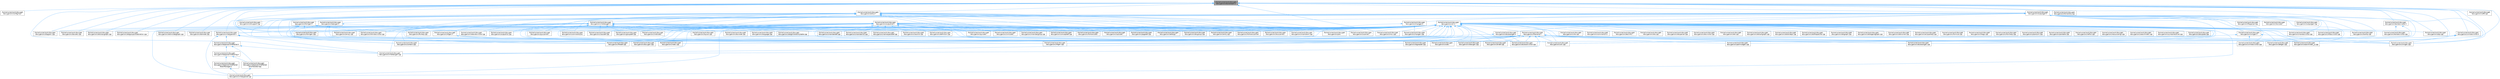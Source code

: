 digraph "/home/runner/work/doxygen/doxygen/src/textstream.h"
{
 // INTERACTIVE_SVG=YES
 // LATEX_PDF_SIZE
  bgcolor="transparent";
  edge [fontname=Helvetica,fontsize=10,labelfontname=Helvetica,labelfontsize=10];
  node [fontname=Helvetica,fontsize=10,shape=box,height=0.2,width=0.4];
  Node1 [label="/home/runner/work/doxygen\l/doxygen/src/textstream.h",height=0.2,width=0.4,color="gray40", fillcolor="grey60", style="filled", fontcolor="black",tooltip=" "];
  Node1 -> Node2 [dir="back",color="steelblue1",style="solid"];
  Node2 [label="/home/runner/work/doxygen\l/doxygen/src/configimpl.l",height=0.2,width=0.4,color="grey40", fillcolor="white", style="filled",URL="$d9/de3/configimpl_8l.html",tooltip=" "];
  Node1 -> Node3 [dir="back",color="steelblue1",style="solid"];
  Node3 [label="/home/runner/work/doxygen\l/doxygen/src/defgen.cpp",height=0.2,width=0.4,color="grey40", fillcolor="white", style="filled",URL="$d3/d17/defgen_8cpp.html",tooltip=" "];
  Node1 -> Node4 [dir="back",color="steelblue1",style="solid"];
  Node4 [label="/home/runner/work/doxygen\l/doxygen/src/diagram.cpp",height=0.2,width=0.4,color="grey40", fillcolor="white", style="filled",URL="$da/d0d/diagram_8cpp.html",tooltip=" "];
  Node1 -> Node5 [dir="back",color="steelblue1",style="solid"];
  Node5 [label="/home/runner/work/doxygen\l/doxygen/src/docsets.cpp",height=0.2,width=0.4,color="grey40", fillcolor="white", style="filled",URL="$d7/d8f/docsets_8cpp.html",tooltip=" "];
  Node1 -> Node6 [dir="back",color="steelblue1",style="solid"];
  Node6 [label="/home/runner/work/doxygen\l/doxygen/src/dotclassgraph.cpp",height=0.2,width=0.4,color="grey40", fillcolor="white", style="filled",URL="$d4/dcd/dotclassgraph_8cpp.html",tooltip=" "];
  Node1 -> Node7 [dir="back",color="steelblue1",style="solid"];
  Node7 [label="/home/runner/work/doxygen\l/doxygen/src/dotgroupcollaboration.cpp",height=0.2,width=0.4,color="grey40", fillcolor="white", style="filled",URL="$d1/d86/dotgroupcollaboration_8cpp.html",tooltip=" "];
  Node1 -> Node8 [dir="back",color="steelblue1",style="solid"];
  Node8 [label="/home/runner/work/doxygen\l/doxygen/src/dotincldepgraph.cpp",height=0.2,width=0.4,color="grey40", fillcolor="white", style="filled",URL="$da/d57/dotincldepgraph_8cpp.html",tooltip=" "];
  Node1 -> Node9 [dir="back",color="steelblue1",style="solid"];
  Node9 [label="/home/runner/work/doxygen\l/doxygen/src/dotnode.cpp",height=0.2,width=0.4,color="grey40", fillcolor="white", style="filled",URL="$df/d58/dotnode_8cpp.html",tooltip=" "];
  Node1 -> Node10 [dir="back",color="steelblue1",style="solid"];
  Node10 [label="/home/runner/work/doxygen\l/doxygen/src/emoji.cpp",height=0.2,width=0.4,color="grey40", fillcolor="white", style="filled",URL="$d2/d38/emoji_8cpp.html",tooltip=" "];
  Node1 -> Node11 [dir="back",color="steelblue1",style="solid"];
  Node11 [label="/home/runner/work/doxygen\l/doxygen/src/entry.h",height=0.2,width=0.4,color="grey40", fillcolor="white", style="filled",URL="$d1/dc6/entry_8h.html",tooltip=" "];
  Node11 -> Node12 [dir="back",color="steelblue1",style="solid"];
  Node12 [label="/home/runner/work/doxygen\l/doxygen/src/classdef.cpp",height=0.2,width=0.4,color="grey40", fillcolor="white", style="filled",URL="$de/d89/classdef_8cpp.html",tooltip=" "];
  Node11 -> Node13 [dir="back",color="steelblue1",style="solid"];
  Node13 [label="/home/runner/work/doxygen\l/doxygen/src/code.l",height=0.2,width=0.4,color="grey40", fillcolor="white", style="filled",URL="$da/d1f/code_8l.html",tooltip=" "];
  Node11 -> Node14 [dir="back",color="steelblue1",style="solid"];
  Node14 [label="/home/runner/work/doxygen\l/doxygen/src/commentscan.l",height=0.2,width=0.4,color="grey40", fillcolor="white", style="filled",URL="$d7/d5f/commentscan_8l.html",tooltip=" "];
  Node11 -> Node15 [dir="back",color="steelblue1",style="solid"];
  Node15 [label="/home/runner/work/doxygen\l/doxygen/src/defargs.l",height=0.2,width=0.4,color="grey40", fillcolor="white", style="filled",URL="$de/df3/defargs_8l.html",tooltip=" "];
  Node11 -> Node16 [dir="back",color="steelblue1",style="solid"];
  Node16 [label="/home/runner/work/doxygen\l/doxygen/src/docgroup.cpp",height=0.2,width=0.4,color="grey40", fillcolor="white", style="filled",URL="$d3/d36/docgroup_8cpp.html",tooltip=" "];
  Node11 -> Node17 [dir="back",color="steelblue1",style="solid"];
  Node17 [label="/home/runner/work/doxygen\l/doxygen/src/doxygen.cpp",height=0.2,width=0.4,color="grey40", fillcolor="white", style="filled",URL="$dc/d98/doxygen_8cpp.html",tooltip=" "];
  Node11 -> Node18 [dir="back",color="steelblue1",style="solid"];
  Node18 [label="/home/runner/work/doxygen\l/doxygen/src/entry.cpp",height=0.2,width=0.4,color="grey40", fillcolor="white", style="filled",URL="$d2/dd2/entry_8cpp.html",tooltip=" "];
  Node11 -> Node19 [dir="back",color="steelblue1",style="solid"];
  Node19 [label="/home/runner/work/doxygen\l/doxygen/src/filedef.cpp",height=0.2,width=0.4,color="grey40", fillcolor="white", style="filled",URL="$d6/ddc/filedef_8cpp.html",tooltip=" "];
  Node11 -> Node20 [dir="back",color="steelblue1",style="solid"];
  Node20 [label="/home/runner/work/doxygen\l/doxygen/src/fortranscanner.l",height=0.2,width=0.4,color="grey40", fillcolor="white", style="filled",URL="$dd/d00/fortranscanner_8l.html",tooltip=" "];
  Node11 -> Node21 [dir="back",color="steelblue1",style="solid"];
  Node21 [label="/home/runner/work/doxygen\l/doxygen/src/groupdef.cpp",height=0.2,width=0.4,color="grey40", fillcolor="white", style="filled",URL="$d6/d42/groupdef_8cpp.html",tooltip=" "];
  Node11 -> Node22 [dir="back",color="steelblue1",style="solid"];
  Node22 [label="/home/runner/work/doxygen\l/doxygen/src/lexscanner.l",height=0.2,width=0.4,color="grey40", fillcolor="white", style="filled",URL="$d4/d7d/lexscanner_8l.html",tooltip=" "];
  Node11 -> Node23 [dir="back",color="steelblue1",style="solid"];
  Node23 [label="/home/runner/work/doxygen\l/doxygen/src/markdown.cpp",height=0.2,width=0.4,color="grey40", fillcolor="white", style="filled",URL="$de/d04/markdown_8cpp.html",tooltip=" "];
  Node11 -> Node24 [dir="back",color="steelblue1",style="solid"];
  Node24 [label="/home/runner/work/doxygen\l/doxygen/src/membergroup.cpp",height=0.2,width=0.4,color="grey40", fillcolor="white", style="filled",URL="$d6/d18/membergroup_8cpp.html",tooltip=" "];
  Node11 -> Node25 [dir="back",color="steelblue1",style="solid"];
  Node25 [label="/home/runner/work/doxygen\l/doxygen/src/pre.l",height=0.2,width=0.4,color="grey40", fillcolor="white", style="filled",URL="$d0/da7/pre_8l.html",tooltip=" "];
  Node11 -> Node26 [dir="back",color="steelblue1",style="solid"];
  Node26 [label="/home/runner/work/doxygen\l/doxygen/src/pycode.l",height=0.2,width=0.4,color="grey40", fillcolor="white", style="filled",URL="$d3/ded/pycode_8l.html",tooltip=" "];
  Node11 -> Node27 [dir="back",color="steelblue1",style="solid"];
  Node27 [label="/home/runner/work/doxygen\l/doxygen/src/pyscanner.l",height=0.2,width=0.4,color="grey40", fillcolor="white", style="filled",URL="$de/d2b/pyscanner_8l.html",tooltip=" "];
  Node11 -> Node28 [dir="back",color="steelblue1",style="solid"];
  Node28 [label="/home/runner/work/doxygen\l/doxygen/src/scanner.l",height=0.2,width=0.4,color="grey40", fillcolor="white", style="filled",URL="$da/d11/scanner_8l.html",tooltip=" "];
  Node11 -> Node29 [dir="back",color="steelblue1",style="solid"];
  Node29 [label="/home/runner/work/doxygen\l/doxygen/src/sqlcode.l",height=0.2,width=0.4,color="grey40", fillcolor="white", style="filled",URL="$d2/dda/sqlcode_8l.html",tooltip=" "];
  Node11 -> Node30 [dir="back",color="steelblue1",style="solid"];
  Node30 [label="/home/runner/work/doxygen\l/doxygen/src/stlsupport.cpp",height=0.2,width=0.4,color="grey40", fillcolor="white", style="filled",URL="$d9/da1/stlsupport_8cpp.html",tooltip=" "];
  Node11 -> Node31 [dir="back",color="steelblue1",style="solid"];
  Node31 [label="/home/runner/work/doxygen\l/doxygen/src/tagreader.cpp",height=0.2,width=0.4,color="grey40", fillcolor="white", style="filled",URL="$d4/d7b/tagreader_8cpp.html",tooltip=" "];
  Node11 -> Node32 [dir="back",color="steelblue1",style="solid"];
  Node32 [label="/home/runner/work/doxygen\l/doxygen/src/util.cpp",height=0.2,width=0.4,color="grey40", fillcolor="white", style="filled",URL="$df/d2d/util_8cpp.html",tooltip=" "];
  Node11 -> Node33 [dir="back",color="steelblue1",style="solid"];
  Node33 [label="/home/runner/work/doxygen\l/doxygen/src/vhdlcode.l",height=0.2,width=0.4,color="grey40", fillcolor="white", style="filled",URL="$d5/d6a/vhdlcode_8l.html",tooltip=" "];
  Node11 -> Node34 [dir="back",color="steelblue1",style="solid"];
  Node34 [label="/home/runner/work/doxygen\l/doxygen/src/vhdldocgen.h",height=0.2,width=0.4,color="grey40", fillcolor="white", style="filled",URL="$dd/dec/vhdldocgen_8h.html",tooltip=" "];
  Node34 -> Node12 [dir="back",color="steelblue1",style="solid"];
  Node34 -> Node35 [dir="back",color="steelblue1",style="solid"];
  Node35 [label="/home/runner/work/doxygen\l/doxygen/src/classlist.cpp",height=0.2,width=0.4,color="grey40", fillcolor="white", style="filled",URL="$d6/d10/classlist_8cpp.html",tooltip=" "];
  Node34 -> Node36 [dir="back",color="steelblue1",style="solid"];
  Node36 [label="/home/runner/work/doxygen\l/doxygen/src/context.cpp",height=0.2,width=0.4,color="grey40", fillcolor="white", style="filled",URL="$db/d12/context_8cpp.html",tooltip=" "];
  Node34 -> Node37 [dir="back",color="steelblue1",style="solid"];
  Node37 [label="/home/runner/work/doxygen\l/doxygen/src/definition.cpp",height=0.2,width=0.4,color="grey40", fillcolor="white", style="filled",URL="$d3/dea/definition_8cpp.html",tooltip=" "];
  Node34 -> Node38 [dir="back",color="steelblue1",style="solid"];
  Node38 [label="/home/runner/work/doxygen\l/doxygen/src/docnode.cpp",height=0.2,width=0.4,color="grey40", fillcolor="white", style="filled",URL="$d0/d2b/docnode_8cpp.html",tooltip=" "];
  Node34 -> Node39 [dir="back",color="steelblue1",style="solid"];
  Node39 [label="/home/runner/work/doxygen\l/doxygen/src/dotgfxhierarchytable.cpp",height=0.2,width=0.4,color="grey40", fillcolor="white", style="filled",URL="$d4/d09/dotgfxhierarchytable_8cpp.html",tooltip=" "];
  Node34 -> Node17 [dir="back",color="steelblue1",style="solid"];
  Node34 -> Node19 [dir="back",color="steelblue1",style="solid"];
  Node34 -> Node21 [dir="back",color="steelblue1",style="solid"];
  Node34 -> Node40 [dir="back",color="steelblue1",style="solid"];
  Node40 [label="/home/runner/work/doxygen\l/doxygen/src/htmldocvisitor.cpp",height=0.2,width=0.4,color="grey40", fillcolor="white", style="filled",URL="$da/db0/htmldocvisitor_8cpp.html",tooltip=" "];
  Node34 -> Node41 [dir="back",color="steelblue1",style="solid"];
  Node41 [label="/home/runner/work/doxygen\l/doxygen/src/htmlgen.cpp",height=0.2,width=0.4,color="grey40", fillcolor="white", style="filled",URL="$d8/d6e/htmlgen_8cpp.html",tooltip=" "];
  Node34 -> Node42 [dir="back",color="steelblue1",style="solid"];
  Node42 [label="/home/runner/work/doxygen\l/doxygen/src/index.cpp",height=0.2,width=0.4,color="grey40", fillcolor="white", style="filled",URL="$db/d14/index_8cpp.html",tooltip="This file contains functions for the various index pages."];
  Node34 -> Node43 [dir="back",color="steelblue1",style="solid"];
  Node43 [label="/home/runner/work/doxygen\l/doxygen/src/language.cpp",height=0.2,width=0.4,color="grey40", fillcolor="white", style="filled",URL="$d2/d48/language_8cpp.html",tooltip=" "];
  Node34 -> Node44 [dir="back",color="steelblue1",style="solid"];
  Node44 [label="/home/runner/work/doxygen\l/doxygen/src/layout.cpp",height=0.2,width=0.4,color="grey40", fillcolor="white", style="filled",URL="$db/d16/layout_8cpp.html",tooltip=" "];
  Node34 -> Node45 [dir="back",color="steelblue1",style="solid"];
  Node45 [label="/home/runner/work/doxygen\l/doxygen/src/memberdef.cpp",height=0.2,width=0.4,color="grey40", fillcolor="white", style="filled",URL="$d0/d72/memberdef_8cpp.html",tooltip=" "];
  Node34 -> Node46 [dir="back",color="steelblue1",style="solid"];
  Node46 [label="/home/runner/work/doxygen\l/doxygen/src/memberlist.cpp",height=0.2,width=0.4,color="grey40", fillcolor="white", style="filled",URL="$d0/d14/memberlist_8cpp.html",tooltip=" "];
  Node34 -> Node47 [dir="back",color="steelblue1",style="solid"];
  Node47 [label="/home/runner/work/doxygen\l/doxygen/src/namespacedef.cpp",height=0.2,width=0.4,color="grey40", fillcolor="white", style="filled",URL="$d7/d1c/namespacedef_8cpp.html",tooltip=" "];
  Node34 -> Node48 [dir="back",color="steelblue1",style="solid"];
  Node48 [label="/home/runner/work/doxygen\l/doxygen/src/outputlist.cpp",height=0.2,width=0.4,color="grey40", fillcolor="white", style="filled",URL="$db/dd8/outputlist_8cpp.html",tooltip=" "];
  Node34 -> Node49 [dir="back",color="steelblue1",style="solid"];
  Node49 [label="/home/runner/work/doxygen\l/doxygen/src/rtfgen.cpp",height=0.2,width=0.4,color="grey40", fillcolor="white", style="filled",URL="$d0/d9c/rtfgen_8cpp.html",tooltip=" "];
  Node34 -> Node33 [dir="back",color="steelblue1",style="solid"];
  Node34 -> Node50 [dir="back",color="steelblue1",style="solid"];
  Node50 [label="/home/runner/work/doxygen\l/doxygen/src/vhdldocgen.cpp",height=0.2,width=0.4,color="grey40", fillcolor="white", style="filled",URL="$de/dea/vhdldocgen_8cpp.html",tooltip=" "];
  Node34 -> Node51 [dir="back",color="steelblue1",style="solid"];
  Node51 [label="/home/runner/work/doxygen\l/doxygen/src/vhdljjparser.cpp",height=0.2,width=0.4,color="grey40", fillcolor="white", style="filled",URL="$d1/d86/vhdljjparser_8cpp.html",tooltip=" "];
  Node34 -> Node52 [dir="back",color="steelblue1",style="solid"];
  Node52 [label="/home/runner/work/doxygen\l/doxygen/src/vhdljjparser.h",height=0.2,width=0.4,color="grey40", fillcolor="white", style="filled",URL="$d2/d55/vhdljjparser_8h.html",tooltip=" "];
  Node52 -> Node17 [dir="back",color="steelblue1",style="solid"];
  Node52 -> Node50 [dir="back",color="steelblue1",style="solid"];
  Node52 -> Node51 [dir="back",color="steelblue1",style="solid"];
  Node52 -> Node53 [dir="back",color="steelblue1",style="solid"];
  Node53 [label="/home/runner/work/doxygen\l/doxygen/vhdlparser/VhdlParser.h",height=0.2,width=0.4,color="grey40", fillcolor="white", style="filled",URL="$d5/df9/_vhdl_parser_8h.html",tooltip=" "];
  Node53 -> Node50 [dir="back",color="steelblue1",style="solid"];
  Node53 -> Node54 [dir="back",color="steelblue1",style="solid"];
  Node54 [label="/home/runner/work/doxygen\l/doxygen/vhdlparser/VhdlParser\lErrorHandler.hpp",height=0.2,width=0.4,color="grey40", fillcolor="white", style="filled",URL="$d2/dc3/_vhdl_parser_error_handler_8hpp.html",tooltip=" "];
  Node54 -> Node51 [dir="back",color="steelblue1",style="solid"];
  Node53 -> Node55 [dir="back",color="steelblue1",style="solid"];
  Node55 [label="/home/runner/work/doxygen\l/doxygen/vhdlparser/vhdlstring.h",height=0.2,width=0.4,color="grey40", fillcolor="white", style="filled",URL="$d9/d48/vhdlstring_8h.html",tooltip=" "];
  Node55 -> Node54 [dir="back",color="steelblue1",style="solid"];
  Node55 -> Node56 [dir="back",color="steelblue1",style="solid"];
  Node56 [label="/home/runner/work/doxygen\l/doxygen/vhdlparser/VhdlParser\lTokenManager.h",height=0.2,width=0.4,color="grey40", fillcolor="white", style="filled",URL="$d7/dad/_vhdl_parser_token_manager_8h.html",tooltip=" "];
  Node56 -> Node51 [dir="back",color="steelblue1",style="solid"];
  Node11 -> Node52 [dir="back",color="steelblue1",style="solid"];
  Node11 -> Node57 [dir="back",color="steelblue1",style="solid"];
  Node57 [label="/home/runner/work/doxygen\l/doxygen/src/xmlcode.l",height=0.2,width=0.4,color="grey40", fillcolor="white", style="filled",URL="$dc/dc1/xmlcode_8l.html",tooltip=" "];
  Node1 -> Node58 [dir="back",color="steelblue1",style="solid"];
  Node58 [label="/home/runner/work/doxygen\l/doxygen/src/htmlentity.cpp",height=0.2,width=0.4,color="grey40", fillcolor="white", style="filled",URL="$d2/db2/htmlentity_8cpp.html",tooltip=" "];
  Node1 -> Node41 [dir="back",color="steelblue1",style="solid"];
  Node1 -> Node59 [dir="back",color="steelblue1",style="solid"];
  Node59 [label="/home/runner/work/doxygen\l/doxygen/src/msc.cpp",height=0.2,width=0.4,color="grey40", fillcolor="white", style="filled",URL="$db/d33/msc_8cpp.html",tooltip=" "];
  Node1 -> Node60 [dir="back",color="steelblue1",style="solid"];
  Node60 [label="/home/runner/work/doxygen\l/doxygen/src/outputgen.h",height=0.2,width=0.4,color="grey40", fillcolor="white", style="filled",URL="$df/d06/outputgen_8h.html",tooltip=" "];
  Node60 -> Node3 [dir="back",color="steelblue1",style="solid"];
  Node60 -> Node61 [dir="back",color="steelblue1",style="solid"];
  Node61 [label="/home/runner/work/doxygen\l/doxygen/src/docbookgen.cpp",height=0.2,width=0.4,color="grey40", fillcolor="white", style="filled",URL="$d8/d29/docbookgen_8cpp.html",tooltip=" "];
  Node60 -> Node62 [dir="back",color="steelblue1",style="solid"];
  Node62 [label="/home/runner/work/doxygen\l/doxygen/src/docbookgen.h",height=0.2,width=0.4,color="grey40", fillcolor="white", style="filled",URL="$de/dea/docbookgen_8h.html",tooltip=" "];
  Node62 -> Node61 [dir="back",color="steelblue1",style="solid"];
  Node62 -> Node63 [dir="back",color="steelblue1",style="solid"];
  Node63 [label="/home/runner/work/doxygen\l/doxygen/src/docbookvisitor.cpp",height=0.2,width=0.4,color="grey40", fillcolor="white", style="filled",URL="$dc/d05/docbookvisitor_8cpp.html",tooltip=" "];
  Node62 -> Node17 [dir="back",color="steelblue1",style="solid"];
  Node60 -> Node63 [dir="back",color="steelblue1",style="solid"];
  Node60 -> Node64 [dir="back",color="steelblue1",style="solid"];
  Node64 [label="/home/runner/work/doxygen\l/doxygen/src/fileparser.cpp",height=0.2,width=0.4,color="grey40", fillcolor="white", style="filled",URL="$d9/d74/fileparser_8cpp.html",tooltip=" "];
  Node60 -> Node40 [dir="back",color="steelblue1",style="solid"];
  Node60 -> Node65 [dir="back",color="steelblue1",style="solid"];
  Node65 [label="/home/runner/work/doxygen\l/doxygen/src/htmlgen.h",height=0.2,width=0.4,color="grey40", fillcolor="white", style="filled",URL="$d8/d56/htmlgen_8h.html",tooltip=" "];
  Node65 -> Node36 [dir="back",color="steelblue1",style="solid"];
  Node65 -> Node17 [dir="back",color="steelblue1",style="solid"];
  Node65 -> Node66 [dir="back",color="steelblue1",style="solid"];
  Node66 [label="/home/runner/work/doxygen\l/doxygen/src/ftvhelp.cpp",height=0.2,width=0.4,color="grey40", fillcolor="white", style="filled",URL="$db/d41/ftvhelp_8cpp.html",tooltip=" "];
  Node65 -> Node40 [dir="back",color="steelblue1",style="solid"];
  Node65 -> Node41 [dir="back",color="steelblue1",style="solid"];
  Node65 -> Node42 [dir="back",color="steelblue1",style="solid"];
  Node60 -> Node67 [dir="back",color="steelblue1",style="solid"];
  Node67 [label="/home/runner/work/doxygen\l/doxygen/src/latexdocvisitor.cpp",height=0.2,width=0.4,color="grey40", fillcolor="white", style="filled",URL="$d1/d4e/latexdocvisitor_8cpp.html",tooltip=" "];
  Node60 -> Node68 [dir="back",color="steelblue1",style="solid"];
  Node68 [label="/home/runner/work/doxygen\l/doxygen/src/latexgen.h",height=0.2,width=0.4,color="grey40", fillcolor="white", style="filled",URL="$d6/d9c/latexgen_8h.html",tooltip=" "];
  Node68 -> Node36 [dir="back",color="steelblue1",style="solid"];
  Node68 -> Node17 [dir="back",color="steelblue1",style="solid"];
  Node68 -> Node67 [dir="back",color="steelblue1",style="solid"];
  Node68 -> Node69 [dir="back",color="steelblue1",style="solid"];
  Node69 [label="/home/runner/work/doxygen\l/doxygen/src/latexgen.cpp",height=0.2,width=0.4,color="grey40", fillcolor="white", style="filled",URL="$d4/d42/latexgen_8cpp.html",tooltip=" "];
  Node60 -> Node70 [dir="back",color="steelblue1",style="solid"];
  Node70 [label="/home/runner/work/doxygen\l/doxygen/src/lexcode.l",height=0.2,width=0.4,color="grey40", fillcolor="white", style="filled",URL="$d0/d7e/lexcode_8l.html",tooltip=" "];
  Node60 -> Node71 [dir="back",color="steelblue1",style="solid"];
  Node71 [label="/home/runner/work/doxygen\l/doxygen/src/mandocvisitor.cpp",height=0.2,width=0.4,color="grey40", fillcolor="white", style="filled",URL="$d8/dde/mandocvisitor_8cpp.html",tooltip=" "];
  Node60 -> Node72 [dir="back",color="steelblue1",style="solid"];
  Node72 [label="/home/runner/work/doxygen\l/doxygen/src/mangen.h",height=0.2,width=0.4,color="grey40", fillcolor="white", style="filled",URL="$da/dc0/mangen_8h.html",tooltip=" "];
  Node72 -> Node17 [dir="back",color="steelblue1",style="solid"];
  Node72 -> Node73 [dir="back",color="steelblue1",style="solid"];
  Node73 [label="/home/runner/work/doxygen\l/doxygen/src/mangen.cpp",height=0.2,width=0.4,color="grey40", fillcolor="white", style="filled",URL="$d7/de7/mangen_8cpp.html",tooltip=" "];
  Node60 -> Node74 [dir="back",color="steelblue1",style="solid"];
  Node74 [label="/home/runner/work/doxygen\l/doxygen/src/outputgen.cpp",height=0.2,width=0.4,color="grey40", fillcolor="white", style="filled",URL="$d0/d17/outputgen_8cpp.html",tooltip=" "];
  Node60 -> Node48 [dir="back",color="steelblue1",style="solid"];
  Node60 -> Node75 [dir="back",color="steelblue1",style="solid"];
  Node75 [label="/home/runner/work/doxygen\l/doxygen/src/outputlist.h",height=0.2,width=0.4,color="grey40", fillcolor="white", style="filled",URL="$d2/db9/outputlist_8h.html",tooltip=" "];
  Node75 -> Node12 [dir="back",color="steelblue1",style="solid"];
  Node75 -> Node35 [dir="back",color="steelblue1",style="solid"];
  Node75 -> Node13 [dir="back",color="steelblue1",style="solid"];
  Node75 -> Node76 [dir="back",color="steelblue1",style="solid"];
  Node76 [label="/home/runner/work/doxygen\l/doxygen/src/conceptdef.cpp",height=0.2,width=0.4,color="grey40", fillcolor="white", style="filled",URL="$d8/d0a/conceptdef_8cpp.html",tooltip=" "];
  Node75 -> Node37 [dir="back",color="steelblue1",style="solid"];
  Node75 -> Node77 [dir="back",color="steelblue1",style="solid"];
  Node77 [label="/home/runner/work/doxygen\l/doxygen/src/dirdef.cpp",height=0.2,width=0.4,color="grey40", fillcolor="white", style="filled",URL="$d8/d52/dirdef_8cpp.html",tooltip=" "];
  Node75 -> Node17 [dir="back",color="steelblue1",style="solid"];
  Node75 -> Node19 [dir="back",color="steelblue1",style="solid"];
  Node75 -> Node78 [dir="back",color="steelblue1",style="solid"];
  Node78 [label="/home/runner/work/doxygen\l/doxygen/src/fortrancode.l",height=0.2,width=0.4,color="grey40", fillcolor="white", style="filled",URL="$d9/d5b/fortrancode_8l.html",tooltip=" "];
  Node75 -> Node21 [dir="back",color="steelblue1",style="solid"];
  Node75 -> Node42 [dir="back",color="steelblue1",style="solid"];
  Node75 -> Node45 [dir="back",color="steelblue1",style="solid"];
  Node75 -> Node24 [dir="back",color="steelblue1",style="solid"];
  Node75 -> Node46 [dir="back",color="steelblue1",style="solid"];
  Node75 -> Node47 [dir="back",color="steelblue1",style="solid"];
  Node75 -> Node48 [dir="back",color="steelblue1",style="solid"];
  Node75 -> Node79 [dir="back",color="steelblue1",style="solid"];
  Node79 [label="/home/runner/work/doxygen\l/doxygen/src/pagedef.cpp",height=0.2,width=0.4,color="grey40", fillcolor="white", style="filled",URL="$d9/db4/pagedef_8cpp.html",tooltip=" "];
  Node75 -> Node26 [dir="back",color="steelblue1",style="solid"];
  Node75 -> Node29 [dir="back",color="steelblue1",style="solid"];
  Node75 -> Node32 [dir="back",color="steelblue1",style="solid"];
  Node75 -> Node33 [dir="back",color="steelblue1",style="solid"];
  Node75 -> Node50 [dir="back",color="steelblue1",style="solid"];
  Node75 -> Node51 [dir="back",color="steelblue1",style="solid"];
  Node75 -> Node57 [dir="back",color="steelblue1",style="solid"];
  Node60 -> Node80 [dir="back",color="steelblue1",style="solid"];
  Node80 [label="/home/runner/work/doxygen\l/doxygen/src/rtfdocvisitor.cpp",height=0.2,width=0.4,color="grey40", fillcolor="white", style="filled",URL="$de/d9a/rtfdocvisitor_8cpp.html",tooltip=" "];
  Node60 -> Node81 [dir="back",color="steelblue1",style="solid"];
  Node81 [label="/home/runner/work/doxygen\l/doxygen/src/rtfgen.h",height=0.2,width=0.4,color="grey40", fillcolor="white", style="filled",URL="$d4/daa/rtfgen_8h.html",tooltip=" "];
  Node81 -> Node17 [dir="back",color="steelblue1",style="solid"];
  Node81 -> Node49 [dir="back",color="steelblue1",style="solid"];
  Node60 -> Node82 [dir="back",color="steelblue1",style="solid"];
  Node82 [label="/home/runner/work/doxygen\l/doxygen/src/tooltip.cpp",height=0.2,width=0.4,color="grey40", fillcolor="white", style="filled",URL="$d7/d56/tooltip_8cpp.html",tooltip=" "];
  Node60 -> Node83 [dir="back",color="steelblue1",style="solid"];
  Node83 [label="/home/runner/work/doxygen\l/doxygen/src/util.h",height=0.2,width=0.4,color="grey40", fillcolor="white", style="filled",URL="$d8/d3c/util_8h.html",tooltip="A bunch of utility functions."];
  Node83 -> Node84 [dir="back",color="steelblue1",style="solid"];
  Node84 [label="/home/runner/work/doxygen\l/doxygen/src/cite.cpp",height=0.2,width=0.4,color="grey40", fillcolor="white", style="filled",URL="$d5/d0b/cite_8cpp.html",tooltip=" "];
  Node83 -> Node12 [dir="back",color="steelblue1",style="solid"];
  Node83 -> Node35 [dir="back",color="steelblue1",style="solid"];
  Node83 -> Node13 [dir="back",color="steelblue1",style="solid"];
  Node83 -> Node85 [dir="back",color="steelblue1",style="solid"];
  Node85 [label="/home/runner/work/doxygen\l/doxygen/src/commentcnv.l",height=0.2,width=0.4,color="grey40", fillcolor="white", style="filled",URL="$d0/d47/commentcnv_8l.html",tooltip=" "];
  Node83 -> Node14 [dir="back",color="steelblue1",style="solid"];
  Node83 -> Node76 [dir="back",color="steelblue1",style="solid"];
  Node83 -> Node36 [dir="back",color="steelblue1",style="solid"];
  Node83 -> Node86 [dir="back",color="steelblue1",style="solid"];
  Node86 [label="/home/runner/work/doxygen\l/doxygen/src/declinfo.l",height=0.2,width=0.4,color="grey40", fillcolor="white", style="filled",URL="$d8/d0f/declinfo_8l.html",tooltip=" "];
  Node83 -> Node15 [dir="back",color="steelblue1",style="solid"];
  Node83 -> Node3 [dir="back",color="steelblue1",style="solid"];
  Node83 -> Node37 [dir="back",color="steelblue1",style="solid"];
  Node83 -> Node87 [dir="back",color="steelblue1",style="solid"];
  Node87 [label="/home/runner/work/doxygen\l/doxygen/src/dia.cpp",height=0.2,width=0.4,color="grey40", fillcolor="white", style="filled",URL="$d1/df5/dia_8cpp.html",tooltip=" "];
  Node83 -> Node4 [dir="back",color="steelblue1",style="solid"];
  Node83 -> Node77 [dir="back",color="steelblue1",style="solid"];
  Node83 -> Node61 [dir="back",color="steelblue1",style="solid"];
  Node83 -> Node63 [dir="back",color="steelblue1",style="solid"];
  Node83 -> Node16 [dir="back",color="steelblue1",style="solid"];
  Node83 -> Node38 [dir="back",color="steelblue1",style="solid"];
  Node83 -> Node88 [dir="back",color="steelblue1",style="solid"];
  Node88 [label="/home/runner/work/doxygen\l/doxygen/src/docparser.cpp",height=0.2,width=0.4,color="grey40", fillcolor="white", style="filled",URL="$da/d17/docparser_8cpp.html",tooltip=" "];
  Node83 -> Node5 [dir="back",color="steelblue1",style="solid"];
  Node83 -> Node89 [dir="back",color="steelblue1",style="solid"];
  Node89 [label="/home/runner/work/doxygen\l/doxygen/src/docvisitor.cpp",height=0.2,width=0.4,color="grey40", fillcolor="white", style="filled",URL="$da/d39/docvisitor_8cpp.html",tooltip=" "];
  Node83 -> Node90 [dir="back",color="steelblue1",style="solid"];
  Node90 [label="/home/runner/work/doxygen\l/doxygen/src/dot.cpp",height=0.2,width=0.4,color="grey40", fillcolor="white", style="filled",URL="$de/daa/dot_8cpp.html",tooltip=" "];
  Node83 -> Node91 [dir="back",color="steelblue1",style="solid"];
  Node91 [label="/home/runner/work/doxygen\l/doxygen/src/dotcallgraph.cpp",height=0.2,width=0.4,color="grey40", fillcolor="white", style="filled",URL="$d4/dd5/dotcallgraph_8cpp.html",tooltip=" "];
  Node83 -> Node6 [dir="back",color="steelblue1",style="solid"];
  Node83 -> Node92 [dir="back",color="steelblue1",style="solid"];
  Node92 [label="/home/runner/work/doxygen\l/doxygen/src/dotdirdeps.cpp",height=0.2,width=0.4,color="grey40", fillcolor="white", style="filled",URL="$da/d45/dotdirdeps_8cpp.html",tooltip=" "];
  Node83 -> Node93 [dir="back",color="steelblue1",style="solid"];
  Node93 [label="/home/runner/work/doxygen\l/doxygen/src/dotfilepatcher.cpp",height=0.2,width=0.4,color="grey40", fillcolor="white", style="filled",URL="$d9/d92/dotfilepatcher_8cpp.html",tooltip=" "];
  Node83 -> Node39 [dir="back",color="steelblue1",style="solid"];
  Node83 -> Node94 [dir="back",color="steelblue1",style="solid"];
  Node94 [label="/home/runner/work/doxygen\l/doxygen/src/dotgraph.cpp",height=0.2,width=0.4,color="grey40", fillcolor="white", style="filled",URL="$de/d45/dotgraph_8cpp.html",tooltip=" "];
  Node83 -> Node7 [dir="back",color="steelblue1",style="solid"];
  Node83 -> Node8 [dir="back",color="steelblue1",style="solid"];
  Node83 -> Node95 [dir="back",color="steelblue1",style="solid"];
  Node95 [label="/home/runner/work/doxygen\l/doxygen/src/dotlegendgraph.cpp",height=0.2,width=0.4,color="grey40", fillcolor="white", style="filled",URL="$d4/d33/dotlegendgraph_8cpp.html",tooltip=" "];
  Node83 -> Node9 [dir="back",color="steelblue1",style="solid"];
  Node83 -> Node96 [dir="back",color="steelblue1",style="solid"];
  Node96 [label="/home/runner/work/doxygen\l/doxygen/src/dotrunner.cpp",height=0.2,width=0.4,color="grey40", fillcolor="white", style="filled",URL="$d1/dfe/dotrunner_8cpp.html",tooltip=" "];
  Node83 -> Node17 [dir="back",color="steelblue1",style="solid"];
  Node83 -> Node97 [dir="back",color="steelblue1",style="solid"];
  Node97 [label="/home/runner/work/doxygen\l/doxygen/src/eclipsehelp.cpp",height=0.2,width=0.4,color="grey40", fillcolor="white", style="filled",URL="$d8/d56/eclipsehelp_8cpp.html",tooltip=" "];
  Node83 -> Node10 [dir="back",color="steelblue1",style="solid"];
  Node83 -> Node18 [dir="back",color="steelblue1",style="solid"];
  Node83 -> Node19 [dir="back",color="steelblue1",style="solid"];
  Node83 -> Node98 [dir="back",color="steelblue1",style="solid"];
  Node98 [label="/home/runner/work/doxygen\l/doxygen/src/filename.h",height=0.2,width=0.4,color="grey40", fillcolor="white", style="filled",URL="$dc/dd6/filename_8h.html",tooltip=" "];
  Node98 -> Node13 [dir="back",color="steelblue1",style="solid"];
  Node98 -> Node36 [dir="back",color="steelblue1",style="solid"];
  Node98 -> Node3 [dir="back",color="steelblue1",style="solid"];
  Node98 -> Node77 [dir="back",color="steelblue1",style="solid"];
  Node98 -> Node61 [dir="back",color="steelblue1",style="solid"];
  Node98 -> Node63 [dir="back",color="steelblue1",style="solid"];
  Node98 -> Node17 [dir="back",color="steelblue1",style="solid"];
  Node98 -> Node19 [dir="back",color="steelblue1",style="solid"];
  Node98 -> Node42 [dir="back",color="steelblue1",style="solid"];
  Node98 -> Node69 [dir="back",color="steelblue1",style="solid"];
  Node98 -> Node99 [dir="back",color="steelblue1",style="solid"];
  Node99 [label="/home/runner/work/doxygen\l/doxygen/src/perlmodgen.cpp",height=0.2,width=0.4,color="grey40", fillcolor="white", style="filled",URL="$de/dd0/perlmodgen_8cpp.html",tooltip=" "];
  Node98 -> Node49 [dir="back",color="steelblue1",style="solid"];
  Node98 -> Node100 [dir="back",color="steelblue1",style="solid"];
  Node100 [label="/home/runner/work/doxygen\l/doxygen/src/searchindex_js.cpp",height=0.2,width=0.4,color="grey40", fillcolor="white", style="filled",URL="$d9/d2f/searchindex__js_8cpp.html",tooltip=" "];
  Node98 -> Node31 [dir="back",color="steelblue1",style="solid"];
  Node98 -> Node32 [dir="back",color="steelblue1",style="solid"];
  Node98 -> Node50 [dir="back",color="steelblue1",style="solid"];
  Node98 -> Node101 [dir="back",color="steelblue1",style="solid"];
  Node101 [label="/home/runner/work/doxygen\l/doxygen/src/xmldocvisitor.cpp",height=0.2,width=0.4,color="grey40", fillcolor="white", style="filled",URL="$dd/db6/xmldocvisitor_8cpp.html",tooltip=" "];
  Node98 -> Node102 [dir="back",color="steelblue1",style="solid"];
  Node102 [label="/home/runner/work/doxygen\l/doxygen/src/xmlgen.cpp",height=0.2,width=0.4,color="grey40", fillcolor="white", style="filled",URL="$d0/dc3/xmlgen_8cpp.html",tooltip=" "];
  Node83 -> Node103 [dir="back",color="steelblue1",style="solid"];
  Node103 [label="/home/runner/work/doxygen\l/doxygen/src/formula.cpp",height=0.2,width=0.4,color="grey40", fillcolor="white", style="filled",URL="$d7/d5b/formula_8cpp.html",tooltip=" "];
  Node83 -> Node78 [dir="back",color="steelblue1",style="solid"];
  Node83 -> Node20 [dir="back",color="steelblue1",style="solid"];
  Node83 -> Node66 [dir="back",color="steelblue1",style="solid"];
  Node83 -> Node21 [dir="back",color="steelblue1",style="solid"];
  Node83 -> Node104 [dir="back",color="steelblue1",style="solid"];
  Node104 [label="/home/runner/work/doxygen\l/doxygen/src/htags.cpp",height=0.2,width=0.4,color="grey40", fillcolor="white", style="filled",URL="$d9/db7/htags_8cpp.html",tooltip=" "];
  Node83 -> Node40 [dir="back",color="steelblue1",style="solid"];
  Node83 -> Node41 [dir="back",color="steelblue1",style="solid"];
  Node83 -> Node105 [dir="back",color="steelblue1",style="solid"];
  Node105 [label="/home/runner/work/doxygen\l/doxygen/src/htmlhelp.cpp",height=0.2,width=0.4,color="grey40", fillcolor="white", style="filled",URL="$d3/d4b/htmlhelp_8cpp.html",tooltip=" "];
  Node83 -> Node42 [dir="back",color="steelblue1",style="solid"];
  Node83 -> Node43 [dir="back",color="steelblue1",style="solid"];
  Node83 -> Node67 [dir="back",color="steelblue1",style="solid"];
  Node83 -> Node69 [dir="back",color="steelblue1",style="solid"];
  Node83 -> Node44 [dir="back",color="steelblue1",style="solid"];
  Node83 -> Node22 [dir="back",color="steelblue1",style="solid"];
  Node83 -> Node71 [dir="back",color="steelblue1",style="solid"];
  Node83 -> Node73 [dir="back",color="steelblue1",style="solid"];
  Node83 -> Node23 [dir="back",color="steelblue1",style="solid"];
  Node83 -> Node45 [dir="back",color="steelblue1",style="solid"];
  Node83 -> Node24 [dir="back",color="steelblue1",style="solid"];
  Node83 -> Node46 [dir="back",color="steelblue1",style="solid"];
  Node83 -> Node59 [dir="back",color="steelblue1",style="solid"];
  Node83 -> Node47 [dir="back",color="steelblue1",style="solid"];
  Node83 -> Node79 [dir="back",color="steelblue1",style="solid"];
  Node83 -> Node99 [dir="back",color="steelblue1",style="solid"];
  Node83 -> Node106 [dir="back",color="steelblue1",style="solid"];
  Node106 [label="/home/runner/work/doxygen\l/doxygen/src/plantuml.cpp",height=0.2,width=0.4,color="grey40", fillcolor="white", style="filled",URL="$d7/d5b/plantuml_8cpp.html",tooltip=" "];
  Node83 -> Node107 [dir="back",color="steelblue1",style="solid"];
  Node107 [label="/home/runner/work/doxygen\l/doxygen/src/portable.cpp",height=0.2,width=0.4,color="grey40", fillcolor="white", style="filled",URL="$d0/d1c/portable_8cpp.html",tooltip=" "];
  Node83 -> Node25 [dir="back",color="steelblue1",style="solid"];
  Node83 -> Node26 [dir="back",color="steelblue1",style="solid"];
  Node83 -> Node27 [dir="back",color="steelblue1",style="solid"];
  Node83 -> Node108 [dir="back",color="steelblue1",style="solid"];
  Node108 [label="/home/runner/work/doxygen\l/doxygen/src/qhp.cpp",height=0.2,width=0.4,color="grey40", fillcolor="white", style="filled",URL="$d9/d45/qhp_8cpp.html",tooltip=" "];
  Node83 -> Node109 [dir="back",color="steelblue1",style="solid"];
  Node109 [label="/home/runner/work/doxygen\l/doxygen/src/reflist.cpp",height=0.2,width=0.4,color="grey40", fillcolor="white", style="filled",URL="$d4/d09/reflist_8cpp.html",tooltip=" "];
  Node83 -> Node110 [dir="back",color="steelblue1",style="solid"];
  Node110 [label="/home/runner/work/doxygen\l/doxygen/src/resourcemgr.cpp",height=0.2,width=0.4,color="grey40", fillcolor="white", style="filled",URL="$d6/dde/resourcemgr_8cpp.html",tooltip=" "];
  Node83 -> Node80 [dir="back",color="steelblue1",style="solid"];
  Node83 -> Node49 [dir="back",color="steelblue1",style="solid"];
  Node83 -> Node28 [dir="back",color="steelblue1",style="solid"];
  Node83 -> Node111 [dir="back",color="steelblue1",style="solid"];
  Node111 [label="/home/runner/work/doxygen\l/doxygen/src/searchindex.cpp",height=0.2,width=0.4,color="grey40", fillcolor="white", style="filled",URL="$d7/d79/searchindex_8cpp.html",tooltip=" "];
  Node83 -> Node100 [dir="back",color="steelblue1",style="solid"];
  Node83 -> Node29 [dir="back",color="steelblue1",style="solid"];
  Node83 -> Node112 [dir="back",color="steelblue1",style="solid"];
  Node112 [label="/home/runner/work/doxygen\l/doxygen/src/symbolresolver.cpp",height=0.2,width=0.4,color="grey40", fillcolor="white", style="filled",URL="$d2/d99/symbolresolver_8cpp.html",tooltip=" "];
  Node83 -> Node31 [dir="back",color="steelblue1",style="solid"];
  Node83 -> Node113 [dir="back",color="steelblue1",style="solid"];
  Node113 [label="/home/runner/work/doxygen\l/doxygen/src/template.cpp",height=0.2,width=0.4,color="grey40", fillcolor="white", style="filled",URL="$df/d54/template_8cpp.html",tooltip=" "];
  Node83 -> Node114 [dir="back",color="steelblue1",style="solid"];
  Node114 [label="/home/runner/work/doxygen\l/doxygen/src/textdocvisitor.cpp",height=0.2,width=0.4,color="grey40", fillcolor="white", style="filled",URL="$d3/da6/textdocvisitor_8cpp.html",tooltip=" "];
  Node83 -> Node82 [dir="back",color="steelblue1",style="solid"];
  Node83 -> Node32 [dir="back",color="steelblue1",style="solid"];
  Node83 -> Node33 [dir="back",color="steelblue1",style="solid"];
  Node83 -> Node50 [dir="back",color="steelblue1",style="solid"];
  Node83 -> Node51 [dir="back",color="steelblue1",style="solid"];
  Node83 -> Node52 [dir="back",color="steelblue1",style="solid"];
  Node83 -> Node57 [dir="back",color="steelblue1",style="solid"];
  Node83 -> Node101 [dir="back",color="steelblue1",style="solid"];
  Node83 -> Node102 [dir="back",color="steelblue1",style="solid"];
  Node60 -> Node101 [dir="back",color="steelblue1",style="solid"];
  Node60 -> Node102 [dir="back",color="steelblue1",style="solid"];
  Node60 -> Node115 [dir="back",color="steelblue1",style="solid"];
  Node115 [label="/home/runner/work/doxygen\l/doxygen/src/xmlgen.h",height=0.2,width=0.4,color="grey40", fillcolor="white", style="filled",URL="$d9/d67/xmlgen_8h.html",tooltip=" "];
  Node115 -> Node17 [dir="back",color="steelblue1",style="solid"];
  Node115 -> Node101 [dir="back",color="steelblue1",style="solid"];
  Node115 -> Node102 [dir="back",color="steelblue1",style="solid"];
  Node1 -> Node108 [dir="back",color="steelblue1",style="solid"];
  Node1 -> Node100 [dir="back",color="steelblue1",style="solid"];
  Node1 -> Node116 [dir="back",color="steelblue1",style="solid"];
  Node116 [label="/home/runner/work/doxygen\l/doxygen/src/textdocvisitor.h",height=0.2,width=0.4,color="grey40", fillcolor="white", style="filled",URL="$dd/d66/textdocvisitor_8h.html",tooltip=" "];
  Node116 -> Node114 [dir="back",color="steelblue1",style="solid"];
  Node116 -> Node32 [dir="back",color="steelblue1",style="solid"];
  Node1 -> Node117 [dir="back",color="steelblue1",style="solid"];
  Node117 [label="/home/runner/work/doxygen\l/doxygen/src/utf8.cpp",height=0.2,width=0.4,color="grey40", fillcolor="white", style="filled",URL="$d2/db5/utf8_8cpp.html",tooltip=" "];
  Node1 -> Node32 [dir="back",color="steelblue1",style="solid"];
  Node1 -> Node50 [dir="back",color="steelblue1",style="solid"];
  Node1 -> Node118 [dir="back",color="steelblue1",style="solid"];
  Node118 [label="/home/runner/work/doxygen\l/doxygen/src/xmldocvisitor.h",height=0.2,width=0.4,color="grey40", fillcolor="white", style="filled",URL="$df/d2b/xmldocvisitor_8h.html",tooltip=" "];
  Node118 -> Node101 [dir="back",color="steelblue1",style="solid"];
  Node118 -> Node102 [dir="back",color="steelblue1",style="solid"];
  Node1 -> Node102 [dir="back",color="steelblue1",style="solid"];
}
